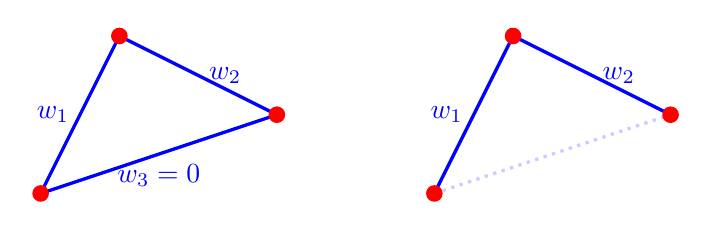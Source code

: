 \begin{tikzpicture}

\coordinate (A) at (0,0);
\coordinate (B) at (3,1);
\coordinate (C) at (1,2);


\draw[blue, very thick]  (A) -- (C) node[midway,left] {$w_1$};
\draw[blue, very thick]  (C) -- (B) node[midway,right] {$w_2$};
\draw[blue, very thick]  (A) -- (B) node[midway,below] {$w_3=0$};

\fill[red] (A) circle(3pt);
\fill[red] (B) circle(3pt);
\fill[red] (C) circle(3pt);

\begin{scope}[xshift=5cm]
\coordinate (A) at (0,0);
\coordinate (B) at (3,1);
\coordinate (C) at (1,2);

\draw[blue, very thick]  (A) -- (C) node[midway,left] {$w_1$};
\draw[blue, very thick]  (C) -- (B) node[midway,right] {$w_2$};
\draw[dotted,blue!20, very thick]  (A) -- (B);

\fill[red] (A) circle(3pt);
\fill[red] (B) circle(3pt);
\fill[red] (C) circle(3pt);
\end{scope}

\end{tikzpicture}